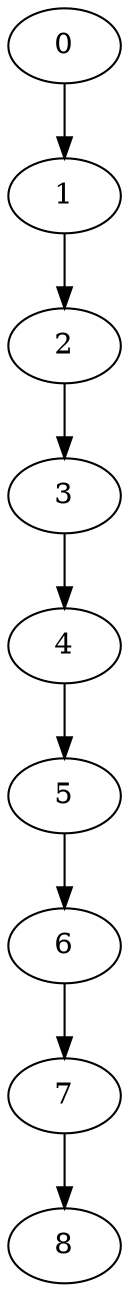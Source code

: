 digraph G {
	0;
	1;
	2;
	3;
	4;
	5;
	6;
	7;
	8;

	0 -> 1 [village=VillageA; name=Valley_Path; heightLimit=3; weight=2; primaryType=mainStreet; secondaryType=none;];
	1 -> 2 [village=VillageA; name=By_the_Pond; heightLimit=3; weight=2; primaryType=sideStreet; secondaryType=none;];
	2 -> 3 [village=VillageA; name=Corner_Alley; heightLimit=3; weight=2; primaryType=sideStreet; secondaryType=none;];
	3 -> 4 [village=VillageA; name=Post_Road; heightLimit=3; weight=2; primaryType=sideStreet; secondaryType=none;];
	4 -> 5 [village=VillageA; name=Meadow_Way; heightLimit=3; weight=2; primaryType=sideStreet; secondaryType=none;];
	5 -> 6 [village=VillageA; name=Fir_Way; heightLimit=3; weight=2; primaryType=mainStreet; secondaryType=none;];
	6 -> 7 [village=VillageA; name=Fir_Way_Two; heightLimit=3; weight=2; primaryType=mainStreet; secondaryType=none;];
	7 -> 8 [village=VillageA; name=Fir_Way_Three; heightLimit=3; weight=2; primaryType=mainStreet; secondaryType=none;];

}